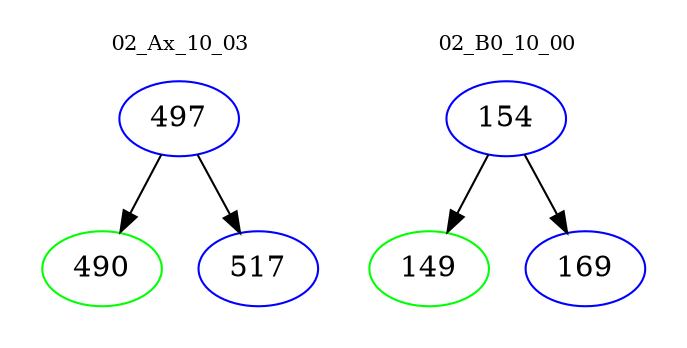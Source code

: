 digraph{
subgraph cluster_0 {
color = white
label = "02_Ax_10_03";
fontsize=10;
T0_497 [label="497", color="blue"]
T0_497 -> T0_490 [color="black"]
T0_490 [label="490", color="green"]
T0_497 -> T0_517 [color="black"]
T0_517 [label="517", color="blue"]
}
subgraph cluster_1 {
color = white
label = "02_B0_10_00";
fontsize=10;
T1_154 [label="154", color="blue"]
T1_154 -> T1_149 [color="black"]
T1_149 [label="149", color="green"]
T1_154 -> T1_169 [color="black"]
T1_169 [label="169", color="blue"]
}
}
